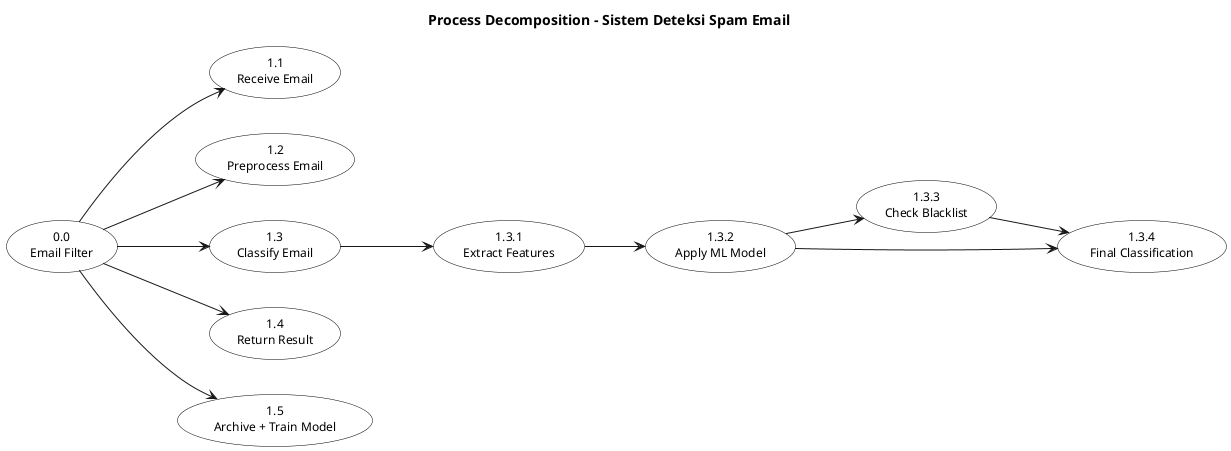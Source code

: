 @startuml Decomposition
left to right direction
title Process Decomposition – Sistem Deteksi Spam Email

skinparam usecase {
BackgroundColor #ffffff
BorderColor black
FontSize 12
}
' ========= CONTEXT =========
usecase "0.0\nEmail Filter" as P0

' ========= LEVEL 0 =========
usecase "1.1\nReceive Email" as P1
usecase "1.2\nPreprocess Email" as P2
usecase "1.3\nClassify Email" as P3
usecase "1.4\nReturn Result" as P4
usecase "1.5\nArchive + Train Model" as P5

' ========= LEVEL 1 (sub dari 1.3) =========
usecase "1.3.1\nExtract Features" as F1
usecase "1.3.2\nApply ML Model" as F2
usecase "1.3.3\nCheck Blacklist" as F3
usecase "1.3.4\nFinal Classification" as F4

' ========= RELASI ANTAR PROSES =========
P0 --> P1
P0 --> P2
P0 --> P3
P0 --> P4
P0 --> P5

P3 --> F1
F1 --> F2
F2 --> F3
F2 --> F4
F3 --> F4

@enduml